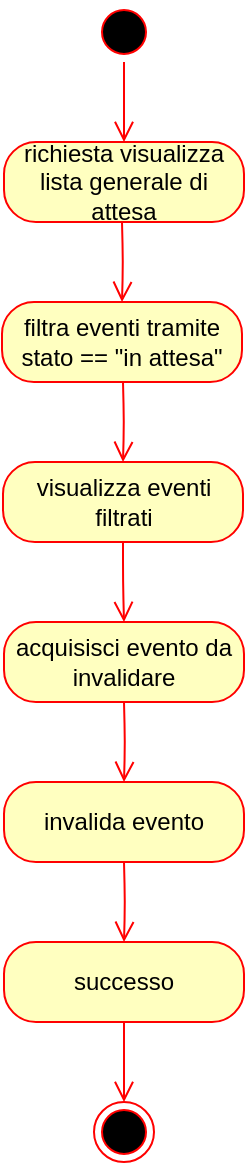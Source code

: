 <mxfile version="14.3.0" type="device"><diagram id="z2gHUjhLWAusnMMGfqZ_" name="Page-1"><mxGraphModel dx="1038" dy="477" grid="1" gridSize="10" guides="1" tooltips="1" connect="1" arrows="1" fold="1" page="1" pageScale="1" pageWidth="827" pageHeight="1169" math="0" shadow="0"><root><mxCell id="0"/><mxCell id="1" parent="0"/><mxCell id="O_McAr1dPOfPLjvgCU6y-1" value="" style="ellipse;html=1;shape=startState;fillColor=#000000;strokeColor=#ff0000;" vertex="1" parent="1"><mxGeometry x="389" y="170" width="30" height="30" as="geometry"/></mxCell><mxCell id="O_McAr1dPOfPLjvgCU6y-2" value="" style="edgeStyle=orthogonalEdgeStyle;html=1;verticalAlign=bottom;endArrow=open;endSize=8;strokeColor=#ff0000;entryX=0.5;entryY=0;entryDx=0;entryDy=0;" edge="1" parent="1" source="O_McAr1dPOfPLjvgCU6y-1" target="O_McAr1dPOfPLjvgCU6y-3"><mxGeometry relative="1" as="geometry"><mxPoint x="404" y="250" as="targetPoint"/></mxGeometry></mxCell><mxCell id="O_McAr1dPOfPLjvgCU6y-3" value="richiesta visualizza lista generale di attesa" style="rounded=1;whiteSpace=wrap;html=1;arcSize=40;fontColor=#000000;fillColor=#ffffc0;strokeColor=#ff0000;" vertex="1" parent="1"><mxGeometry x="344" y="240" width="120" height="40" as="geometry"/></mxCell><mxCell id="O_McAr1dPOfPLjvgCU6y-4" value="" style="edgeStyle=orthogonalEdgeStyle;html=1;verticalAlign=bottom;endArrow=open;endSize=8;strokeColor=#ff0000;entryX=0.5;entryY=0;entryDx=0;entryDy=0;" edge="1" parent="1" target="O_McAr1dPOfPLjvgCU6y-5"><mxGeometry relative="1" as="geometry"><mxPoint x="449" y="350" as="targetPoint"/><mxPoint x="403" y="280" as="sourcePoint"/></mxGeometry></mxCell><mxCell id="O_McAr1dPOfPLjvgCU6y-5" value="filtra eventi tramite stato == &quot;in attesa&quot;" style="rounded=1;whiteSpace=wrap;html=1;arcSize=40;fontColor=#000000;fillColor=#ffffc0;strokeColor=#ff0000;" vertex="1" parent="1"><mxGeometry x="343" y="320" width="120" height="40" as="geometry"/></mxCell><mxCell id="O_McAr1dPOfPLjvgCU6y-6" value="" style="edgeStyle=orthogonalEdgeStyle;html=1;verticalAlign=bottom;endArrow=open;endSize=8;strokeColor=#ff0000;entryX=0.5;entryY=0;entryDx=0;entryDy=0;" edge="1" parent="1" target="O_McAr1dPOfPLjvgCU6y-7"><mxGeometry relative="1" as="geometry"><mxPoint x="449.5" y="430" as="targetPoint"/><mxPoint x="403.5" y="360" as="sourcePoint"/></mxGeometry></mxCell><mxCell id="O_McAr1dPOfPLjvgCU6y-7" value="visualizza eventi filtrati" style="rounded=1;whiteSpace=wrap;html=1;arcSize=40;fontColor=#000000;fillColor=#ffffc0;strokeColor=#ff0000;" vertex="1" parent="1"><mxGeometry x="343.5" y="400" width="120" height="40" as="geometry"/></mxCell><mxCell id="O_McAr1dPOfPLjvgCU6y-8" value="" style="ellipse;html=1;shape=endState;fillColor=#000000;strokeColor=#ff0000;" vertex="1" parent="1"><mxGeometry x="389" y="720" width="30" height="30" as="geometry"/></mxCell><mxCell id="O_McAr1dPOfPLjvgCU6y-9" value="" style="edgeStyle=orthogonalEdgeStyle;html=1;verticalAlign=bottom;endArrow=open;endSize=8;strokeColor=#ff0000;exitX=0.5;exitY=1;exitDx=0;exitDy=0;entryX=0.5;entryY=0;entryDx=0;entryDy=0;" edge="1" parent="1" source="O_McAr1dPOfPLjvgCU6y-14" target="O_McAr1dPOfPLjvgCU6y-8"><mxGeometry relative="1" as="geometry"><mxPoint x="404.5" y="720" as="targetPoint"/><mxPoint x="160.5" y="920" as="sourcePoint"/></mxGeometry></mxCell><mxCell id="O_McAr1dPOfPLjvgCU6y-10" value="acquisisci evento da invalidare" style="rounded=1;whiteSpace=wrap;html=1;arcSize=40;fontColor=#000000;fillColor=#ffffc0;strokeColor=#ff0000;" vertex="1" parent="1"><mxGeometry x="344" y="480" width="120" height="40" as="geometry"/></mxCell><mxCell id="O_McAr1dPOfPLjvgCU6y-11" value="" style="edgeStyle=orthogonalEdgeStyle;html=1;verticalAlign=bottom;endArrow=open;endSize=8;strokeColor=#ff0000;entryX=0.5;entryY=0;entryDx=0;entryDy=0;" edge="1" parent="1" target="O_McAr1dPOfPLjvgCU6y-12"><mxGeometry relative="1" as="geometry"><mxPoint x="450" y="590" as="targetPoint"/><mxPoint x="404" y="520" as="sourcePoint"/></mxGeometry></mxCell><mxCell id="O_McAr1dPOfPLjvgCU6y-12" value="invalida evento" style="rounded=1;whiteSpace=wrap;html=1;arcSize=40;fontColor=#000000;fillColor=#ffffc0;strokeColor=#ff0000;" vertex="1" parent="1"><mxGeometry x="344" y="560" width="120" height="40" as="geometry"/></mxCell><mxCell id="O_McAr1dPOfPLjvgCU6y-13" value="" style="edgeStyle=orthogonalEdgeStyle;html=1;verticalAlign=bottom;endArrow=open;endSize=8;strokeColor=#ff0000;entryX=0.5;entryY=0;entryDx=0;entryDy=0;" edge="1" parent="1" target="O_McAr1dPOfPLjvgCU6y-14"><mxGeometry relative="1" as="geometry"><mxPoint x="450" y="670" as="targetPoint"/><mxPoint x="404" y="600" as="sourcePoint"/></mxGeometry></mxCell><mxCell id="O_McAr1dPOfPLjvgCU6y-14" value="successo" style="rounded=1;whiteSpace=wrap;html=1;arcSize=40;fontColor=#000000;fillColor=#ffffc0;strokeColor=#ff0000;" vertex="1" parent="1"><mxGeometry x="344" y="640" width="120" height="40" as="geometry"/></mxCell><mxCell id="O_McAr1dPOfPLjvgCU6y-15" value="" style="edgeStyle=orthogonalEdgeStyle;html=1;verticalAlign=bottom;endArrow=open;endSize=8;strokeColor=#ff0000;entryX=0.5;entryY=0;entryDx=0;entryDy=0;exitX=0.5;exitY=1;exitDx=0;exitDy=0;" edge="1" parent="1" source="O_McAr1dPOfPLjvgCU6y-7" target="O_McAr1dPOfPLjvgCU6y-10"><mxGeometry relative="1" as="geometry"><mxPoint x="413.5" y="410" as="targetPoint"/><mxPoint x="413.5" y="370" as="sourcePoint"/></mxGeometry></mxCell></root></mxGraphModel></diagram></mxfile>